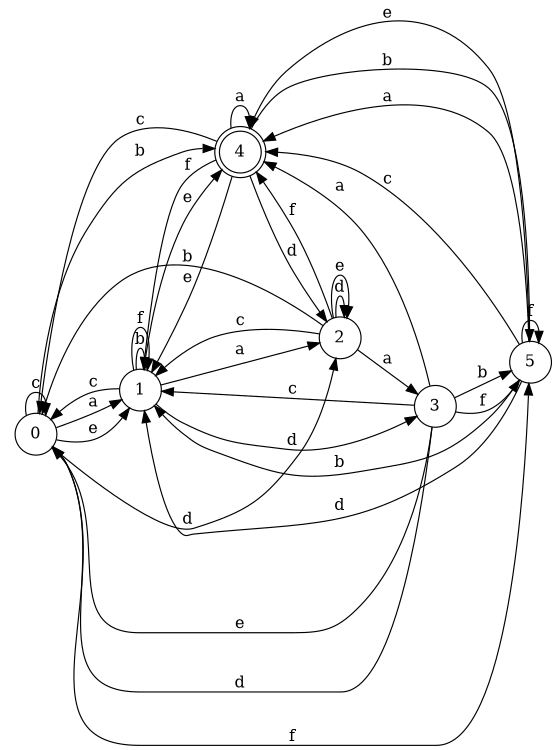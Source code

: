 digraph n5_5 {
__start0 [label="" shape="none"];

rankdir=LR;
size="8,5";

s0 [style="filled", color="black", fillcolor="white" shape="circle", label="0"];
s1 [style="filled", color="black", fillcolor="white" shape="circle", label="1"];
s2 [style="filled", color="black", fillcolor="white" shape="circle", label="2"];
s3 [style="filled", color="black", fillcolor="white" shape="circle", label="3"];
s4 [style="rounded,filled", color="black", fillcolor="white" shape="doublecircle", label="4"];
s5 [style="filled", color="black", fillcolor="white" shape="circle", label="5"];
s0 -> s1 [label="a"];
s0 -> s4 [label="b"];
s0 -> s0 [label="c"];
s0 -> s2 [label="d"];
s0 -> s1 [label="e"];
s0 -> s5 [label="f"];
s1 -> s2 [label="a"];
s1 -> s1 [label="b"];
s1 -> s0 [label="c"];
s1 -> s3 [label="d"];
s1 -> s4 [label="e"];
s1 -> s1 [label="f"];
s2 -> s3 [label="a"];
s2 -> s0 [label="b"];
s2 -> s1 [label="c"];
s2 -> s2 [label="d"];
s2 -> s2 [label="e"];
s2 -> s4 [label="f"];
s3 -> s4 [label="a"];
s3 -> s5 [label="b"];
s3 -> s1 [label="c"];
s3 -> s0 [label="d"];
s3 -> s0 [label="e"];
s3 -> s5 [label="f"];
s4 -> s4 [label="a"];
s4 -> s5 [label="b"];
s4 -> s0 [label="c"];
s4 -> s2 [label="d"];
s4 -> s1 [label="e"];
s4 -> s1 [label="f"];
s5 -> s4 [label="a"];
s5 -> s1 [label="b"];
s5 -> s4 [label="c"];
s5 -> s1 [label="d"];
s5 -> s4 [label="e"];
s5 -> s5 [label="f"];

}